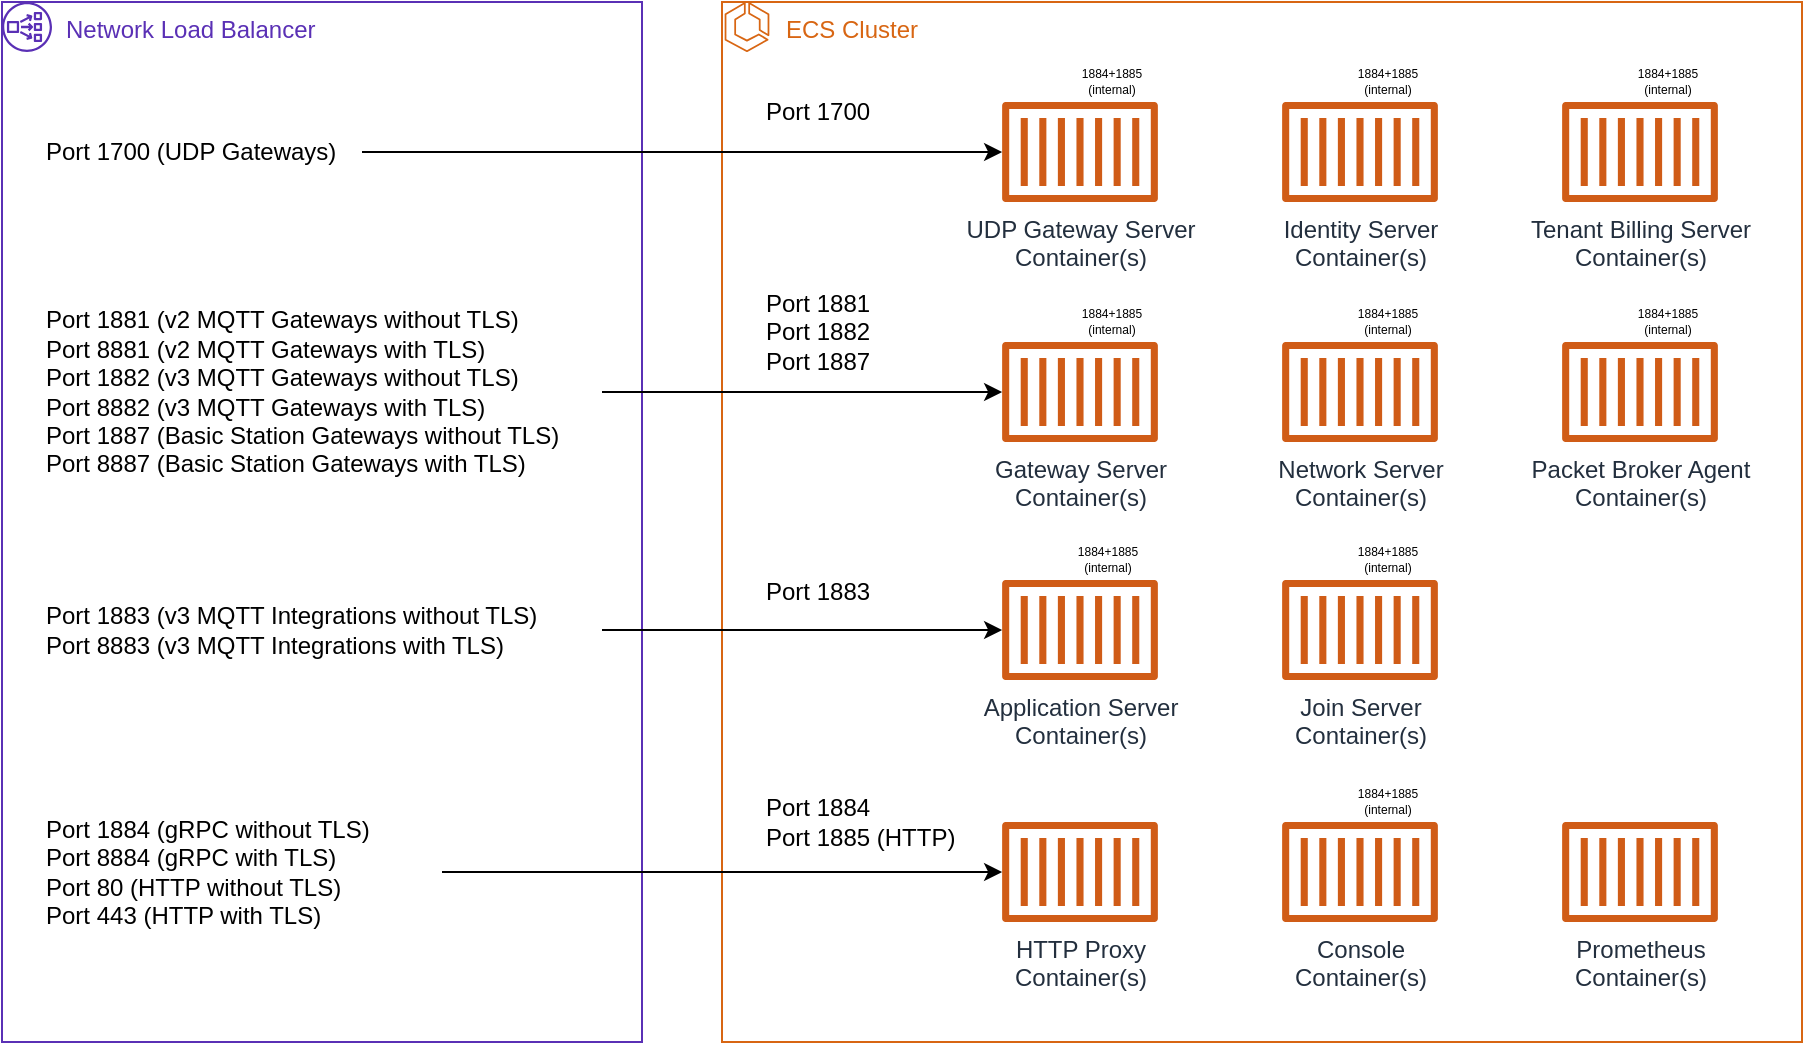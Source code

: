 <mxfile version="13.6.2" type="device"><diagram id="B_O6Dp-YSRESeKBXKCqg" name="Page-1"><mxGraphModel dx="786" dy="1220" grid="1" gridSize="10" guides="1" tooltips="1" connect="1" arrows="1" fold="1" page="1" pageScale="1" pageWidth="1169" pageHeight="827" math="0" shadow="0"><root><mxCell id="0"/><mxCell id="1" parent="0"/><mxCell id="daoH1C763txLPvGYynyg-12" value="&lt;font color=&quot;#5a30b5&quot;&gt;Network Load Balancer&lt;/font&gt;" style="points=[[0,0],[0.25,0],[0.5,0],[0.75,0],[1,0],[1,0.25],[1,0.5],[1,0.75],[1,1],[0.75,1],[0.5,1],[0.25,1],[0,1],[0,0.75],[0,0.5],[0,0.25]];outlineConnect=0;gradientColor=none;html=1;whiteSpace=wrap;fontSize=12;fontStyle=0;shape=mxgraph.aws4.group;grIcon=mxgraph.aws4.network_load_balancer;fillColor=none;verticalAlign=top;align=left;spacingLeft=30;fontColor=#D86613;dashed=0;strokeColor=#5A30B5;" vertex="1" parent="1"><mxGeometry x="40" y="40" width="320" height="520" as="geometry"/></mxCell><mxCell id="daoH1C763txLPvGYynyg-2" value="ECS Cluster" style="points=[[0,0],[0.25,0],[0.5,0],[0.75,0],[1,0],[1,0.25],[1,0.5],[1,0.75],[1,1],[0.75,1],[0.5,1],[0.25,1],[0,1],[0,0.75],[0,0.5],[0,0.25]];outlineConnect=0;gradientColor=none;html=1;whiteSpace=wrap;fontSize=12;fontStyle=0;shape=mxgraph.aws4.group;grIcon=mxgraph.aws4.ecs;strokeColor=#D86613;fillColor=none;verticalAlign=top;align=left;spacingLeft=30;fontColor=#D86613;dashed=0;" vertex="1" parent="1"><mxGeometry x="400" y="40" width="540" height="520" as="geometry"/></mxCell><mxCell id="daoH1C763txLPvGYynyg-4" value="UDP Gateway Server&lt;br&gt;Container(s)" style="outlineConnect=0;fontColor=#232F3E;gradientColor=none;fillColor=#D05C17;strokeColor=none;dashed=0;verticalLabelPosition=bottom;verticalAlign=top;align=center;html=1;fontSize=12;fontStyle=0;aspect=fixed;pointerEvents=1;shape=mxgraph.aws4.container_1;" vertex="1" parent="1"><mxGeometry x="540" y="90" width="78" height="50" as="geometry"/></mxCell><mxCell id="daoH1C763txLPvGYynyg-5" value="Gateway Server&lt;br&gt;Container(s)" style="outlineConnect=0;fontColor=#232F3E;gradientColor=none;fillColor=#D05C17;strokeColor=none;dashed=0;verticalLabelPosition=bottom;verticalAlign=top;align=center;html=1;fontSize=12;fontStyle=0;aspect=fixed;pointerEvents=1;shape=mxgraph.aws4.container_1;" vertex="1" parent="1"><mxGeometry x="540" y="210" width="78" height="50" as="geometry"/></mxCell><mxCell id="daoH1C763txLPvGYynyg-6" value="Application Server&lt;br&gt;Container(s)" style="outlineConnect=0;fontColor=#232F3E;gradientColor=none;fillColor=#D05C17;strokeColor=none;dashed=0;verticalLabelPosition=bottom;verticalAlign=top;align=center;html=1;fontSize=12;fontStyle=0;aspect=fixed;pointerEvents=1;shape=mxgraph.aws4.container_1;" vertex="1" parent="1"><mxGeometry x="540" y="329" width="78" height="50" as="geometry"/></mxCell><mxCell id="daoH1C763txLPvGYynyg-7" value="Port 1881&lt;br&gt;Port 1882&lt;br&gt;Port 1887" style="text;html=1;strokeColor=none;fillColor=none;align=left;verticalAlign=middle;whiteSpace=wrap;rounded=0;" vertex="1" parent="1"><mxGeometry x="420" y="180" width="240" height="50" as="geometry"/></mxCell><mxCell id="daoH1C763txLPvGYynyg-8" value="Port 1700" style="text;html=1;strokeColor=none;fillColor=none;align=left;verticalAlign=middle;whiteSpace=wrap;rounded=0;" vertex="1" parent="1"><mxGeometry x="420" y="80" width="240" height="30" as="geometry"/></mxCell><mxCell id="daoH1C763txLPvGYynyg-9" value="Port 1883" style="text;html=1;strokeColor=none;fillColor=none;align=left;verticalAlign=middle;whiteSpace=wrap;rounded=0;" vertex="1" parent="1"><mxGeometry x="420" y="320" width="240" height="29" as="geometry"/></mxCell><mxCell id="daoH1C763txLPvGYynyg-10" value="HTTP Proxy&lt;br&gt;Container(s)" style="outlineConnect=0;fontColor=#232F3E;gradientColor=none;fillColor=#D05C17;strokeColor=none;dashed=0;verticalLabelPosition=bottom;verticalAlign=top;align=center;html=1;fontSize=12;fontStyle=0;aspect=fixed;pointerEvents=1;shape=mxgraph.aws4.container_1;" vertex="1" parent="1"><mxGeometry x="540" y="450" width="78" height="50" as="geometry"/></mxCell><mxCell id="daoH1C763txLPvGYynyg-11" value="Port 1884&lt;br&gt;Port 1885 (HTTP)" style="text;html=1;strokeColor=none;fillColor=none;align=left;verticalAlign=middle;whiteSpace=wrap;rounded=0;" vertex="1" parent="1"><mxGeometry x="420" y="430" width="240" height="40" as="geometry"/></mxCell><mxCell id="daoH1C763txLPvGYynyg-17" style="edgeStyle=orthogonalEdgeStyle;rounded=0;orthogonalLoop=1;jettySize=auto;html=1;exitX=1;exitY=0.5;exitDx=0;exitDy=0;" edge="1" parent="1" source="daoH1C763txLPvGYynyg-13" target="daoH1C763txLPvGYynyg-5"><mxGeometry relative="1" as="geometry"/></mxCell><mxCell id="daoH1C763txLPvGYynyg-13" value="Port 1881 (v2 MQTT Gateways without TLS)&lt;br&gt;Port 8881 (v2 MQTT Gateways with TLS)&lt;br&gt;Port 1882 (v3 MQTT Gateways without TLS)&lt;br&gt;Port 8882 (v3 MQTT Gateways with TLS)&lt;br&gt;Port 1887 (Basic Station Gateways without TLS)&lt;br&gt;Port 8887 (Basic Station Gateways with TLS)" style="text;html=1;strokeColor=none;fillColor=none;align=left;verticalAlign=middle;whiteSpace=wrap;rounded=0;" vertex="1" parent="1"><mxGeometry x="60" y="190" width="280" height="90" as="geometry"/></mxCell><mxCell id="daoH1C763txLPvGYynyg-18" style="edgeStyle=orthogonalEdgeStyle;rounded=0;orthogonalLoop=1;jettySize=auto;html=1;exitX=1;exitY=0.5;exitDx=0;exitDy=0;" edge="1" parent="1" source="daoH1C763txLPvGYynyg-14" target="daoH1C763txLPvGYynyg-4"><mxGeometry relative="1" as="geometry"/></mxCell><mxCell id="daoH1C763txLPvGYynyg-14" value="Port 1700 (UDP Gateways)" style="text;html=1;strokeColor=none;fillColor=none;align=left;verticalAlign=middle;whiteSpace=wrap;rounded=0;" vertex="1" parent="1"><mxGeometry x="60" y="90" width="160" height="50" as="geometry"/></mxCell><mxCell id="daoH1C763txLPvGYynyg-19" style="edgeStyle=orthogonalEdgeStyle;rounded=0;orthogonalLoop=1;jettySize=auto;html=1;exitX=1;exitY=0.5;exitDx=0;exitDy=0;" edge="1" parent="1" source="daoH1C763txLPvGYynyg-15" target="daoH1C763txLPvGYynyg-6"><mxGeometry relative="1" as="geometry"/></mxCell><mxCell id="daoH1C763txLPvGYynyg-15" value="Port 1883 (v3 MQTT Integrations without TLS)&lt;br&gt;Port 8883 (v3 MQTT Integrations with TLS)" style="text;html=1;strokeColor=none;fillColor=none;align=left;verticalAlign=middle;whiteSpace=wrap;rounded=0;" vertex="1" parent="1"><mxGeometry x="60" y="329" width="280" height="50" as="geometry"/></mxCell><mxCell id="daoH1C763txLPvGYynyg-20" style="edgeStyle=orthogonalEdgeStyle;rounded=0;orthogonalLoop=1;jettySize=auto;html=1;exitX=1;exitY=0.5;exitDx=0;exitDy=0;" edge="1" parent="1" source="daoH1C763txLPvGYynyg-16" target="daoH1C763txLPvGYynyg-10"><mxGeometry relative="1" as="geometry"/></mxCell><mxCell id="daoH1C763txLPvGYynyg-16" value="Port 1884 (gRPC without TLS)&lt;br&gt;Port 8884 (gRPC with TLS)&lt;br&gt;Port 80 (HTTP without TLS)&lt;br&gt;Port 443 (HTTP with TLS)" style="text;html=1;strokeColor=none;fillColor=none;align=left;verticalAlign=middle;whiteSpace=wrap;rounded=0;" vertex="1" parent="1"><mxGeometry x="60" y="410" width="200" height="130" as="geometry"/></mxCell><mxCell id="daoH1C763txLPvGYynyg-22" value="Network Server&lt;br&gt;Container(s)" style="outlineConnect=0;fontColor=#232F3E;gradientColor=none;fillColor=#D05C17;strokeColor=none;dashed=0;verticalLabelPosition=bottom;verticalAlign=top;align=center;html=1;fontSize=12;fontStyle=0;aspect=fixed;pointerEvents=1;shape=mxgraph.aws4.container_1;" vertex="1" parent="1"><mxGeometry x="680" y="210" width="78" height="50" as="geometry"/></mxCell><mxCell id="daoH1C763txLPvGYynyg-23" value="Join Server&lt;br&gt;Container(s)" style="outlineConnect=0;fontColor=#232F3E;gradientColor=none;fillColor=#D05C17;strokeColor=none;dashed=0;verticalLabelPosition=bottom;verticalAlign=top;align=center;html=1;fontSize=12;fontStyle=0;aspect=fixed;pointerEvents=1;shape=mxgraph.aws4.container_1;" vertex="1" parent="1"><mxGeometry x="680" y="329" width="78" height="50" as="geometry"/></mxCell><mxCell id="daoH1C763txLPvGYynyg-27" value="Identity&amp;nbsp;Server&lt;br&gt;Container(s)" style="outlineConnect=0;fontColor=#232F3E;gradientColor=none;fillColor=#D05C17;strokeColor=none;dashed=0;verticalLabelPosition=bottom;verticalAlign=top;align=center;html=1;fontSize=12;fontStyle=0;aspect=fixed;pointerEvents=1;shape=mxgraph.aws4.container_1;" vertex="1" parent="1"><mxGeometry x="680" y="90" width="78" height="50" as="geometry"/></mxCell><mxCell id="daoH1C763txLPvGYynyg-28" value="Console&lt;br&gt;Container(s)" style="outlineConnect=0;fontColor=#232F3E;gradientColor=none;fillColor=#D05C17;strokeColor=none;dashed=0;verticalLabelPosition=bottom;verticalAlign=top;align=center;html=1;fontSize=12;fontStyle=0;aspect=fixed;pointerEvents=1;shape=mxgraph.aws4.container_1;" vertex="1" parent="1"><mxGeometry x="680" y="450" width="78" height="50" as="geometry"/></mxCell><mxCell id="daoH1C763txLPvGYynyg-29" value="Packet Broker Agent&lt;br&gt;Container(s)" style="outlineConnect=0;fontColor=#232F3E;gradientColor=none;fillColor=#D05C17;strokeColor=none;dashed=0;verticalLabelPosition=bottom;verticalAlign=top;align=center;html=1;fontSize=12;fontStyle=0;aspect=fixed;pointerEvents=1;shape=mxgraph.aws4.container_1;" vertex="1" parent="1"><mxGeometry x="820" y="210" width="78" height="50" as="geometry"/></mxCell><mxCell id="daoH1C763txLPvGYynyg-30" value="Prometheus&lt;br&gt;Container(s)" style="outlineConnect=0;fontColor=#232F3E;gradientColor=none;fillColor=#D05C17;strokeColor=none;dashed=0;verticalLabelPosition=bottom;verticalAlign=top;align=center;html=1;fontSize=12;fontStyle=0;aspect=fixed;pointerEvents=1;shape=mxgraph.aws4.container_1;" vertex="1" parent="1"><mxGeometry x="820" y="450" width="78" height="50" as="geometry"/></mxCell><mxCell id="daoH1C763txLPvGYynyg-31" value="Tenant Billing Server&lt;br&gt;Container(s)" style="outlineConnect=0;fontColor=#232F3E;gradientColor=none;fillColor=#D05C17;strokeColor=none;dashed=0;verticalLabelPosition=bottom;verticalAlign=top;align=center;html=1;fontSize=12;fontStyle=0;aspect=fixed;pointerEvents=1;shape=mxgraph.aws4.container_1;" vertex="1" parent="1"><mxGeometry x="820" y="90" width="78" height="50" as="geometry"/></mxCell><mxCell id="daoH1C763txLPvGYynyg-32" value="1884+1885&lt;br style=&quot;font-size: 6px;&quot;&gt;(internal)" style="text;html=1;strokeColor=none;fillColor=none;align=center;verticalAlign=middle;whiteSpace=wrap;rounded=0;fontSize=6;" vertex="1" parent="1"><mxGeometry x="570" y="70" width="50" height="20" as="geometry"/></mxCell><mxCell id="daoH1C763txLPvGYynyg-33" value="1884+1885&lt;br style=&quot;font-size: 6px;&quot;&gt;(internal)" style="text;html=1;strokeColor=none;fillColor=none;align=center;verticalAlign=middle;whiteSpace=wrap;rounded=0;fontSize=6;" vertex="1" parent="1"><mxGeometry x="570" y="190" width="50" height="20" as="geometry"/></mxCell><mxCell id="daoH1C763txLPvGYynyg-34" value="1884+1885&lt;br style=&quot;font-size: 6px;&quot;&gt;(internal)" style="text;html=1;strokeColor=none;fillColor=none;align=center;verticalAlign=middle;whiteSpace=wrap;rounded=0;fontSize=6;" vertex="1" parent="1"><mxGeometry x="568" y="309" width="50" height="20" as="geometry"/></mxCell><mxCell id="daoH1C763txLPvGYynyg-35" value="1884+1885&lt;br style=&quot;font-size: 6px;&quot;&gt;(internal)" style="text;html=1;strokeColor=none;fillColor=none;align=center;verticalAlign=middle;whiteSpace=wrap;rounded=0;fontSize=6;" vertex="1" parent="1"><mxGeometry x="708" y="70" width="50" height="20" as="geometry"/></mxCell><mxCell id="daoH1C763txLPvGYynyg-36" value="1884+1885&lt;br style=&quot;font-size: 6px;&quot;&gt;(internal)" style="text;html=1;strokeColor=none;fillColor=none;align=center;verticalAlign=middle;whiteSpace=wrap;rounded=0;fontSize=6;" vertex="1" parent="1"><mxGeometry x="708" y="190" width="50" height="20" as="geometry"/></mxCell><mxCell id="daoH1C763txLPvGYynyg-37" value="1884+1885&lt;br style=&quot;font-size: 6px;&quot;&gt;(internal)" style="text;html=1;strokeColor=none;fillColor=none;align=center;verticalAlign=middle;whiteSpace=wrap;rounded=0;fontSize=6;" vertex="1" parent="1"><mxGeometry x="708" y="309" width="50" height="20" as="geometry"/></mxCell><mxCell id="daoH1C763txLPvGYynyg-38" value="1884+1885&lt;br style=&quot;font-size: 6px;&quot;&gt;(internal)" style="text;html=1;strokeColor=none;fillColor=none;align=center;verticalAlign=middle;whiteSpace=wrap;rounded=0;fontSize=6;" vertex="1" parent="1"><mxGeometry x="708" y="430" width="50" height="20" as="geometry"/></mxCell><mxCell id="daoH1C763txLPvGYynyg-39" value="1884+1885&lt;br style=&quot;font-size: 6px;&quot;&gt;(internal)" style="text;html=1;strokeColor=none;fillColor=none;align=center;verticalAlign=middle;whiteSpace=wrap;rounded=0;fontSize=6;" vertex="1" parent="1"><mxGeometry x="848" y="70" width="50" height="20" as="geometry"/></mxCell><mxCell id="daoH1C763txLPvGYynyg-40" value="1884+1885&lt;br style=&quot;font-size: 6px;&quot;&gt;(internal)" style="text;html=1;strokeColor=none;fillColor=none;align=center;verticalAlign=middle;whiteSpace=wrap;rounded=0;fontSize=6;" vertex="1" parent="1"><mxGeometry x="848" y="190" width="50" height="20" as="geometry"/></mxCell></root></mxGraphModel></diagram></mxfile>

